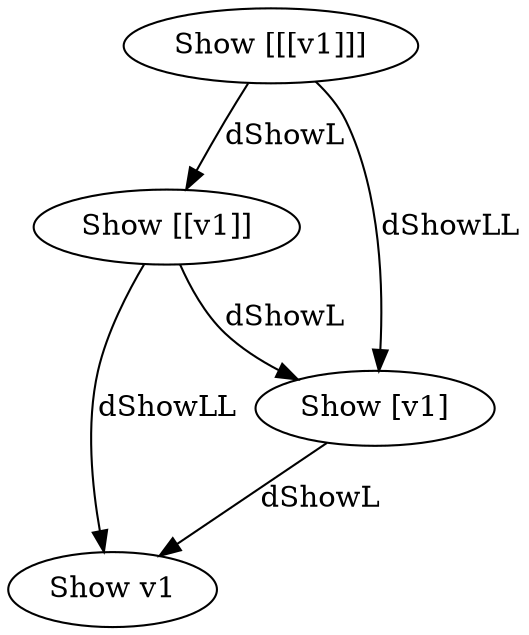 
digraph fgl {
	0 [label = "Show [[[v1]]]"]
	1 [label = "Show [[v1]]"]
	2 [label = "Show [v1]"]
	3 [label = "Show v1"]
	0 -> 1 [label = "dShowL"]
	0 -> 2 [label = "dShowLL"]
	1 -> 3 [label = "dShowLL"]
	1 -> 2 [label = "dShowL"]
	2 -> 3 [label = "dShowL"]
}